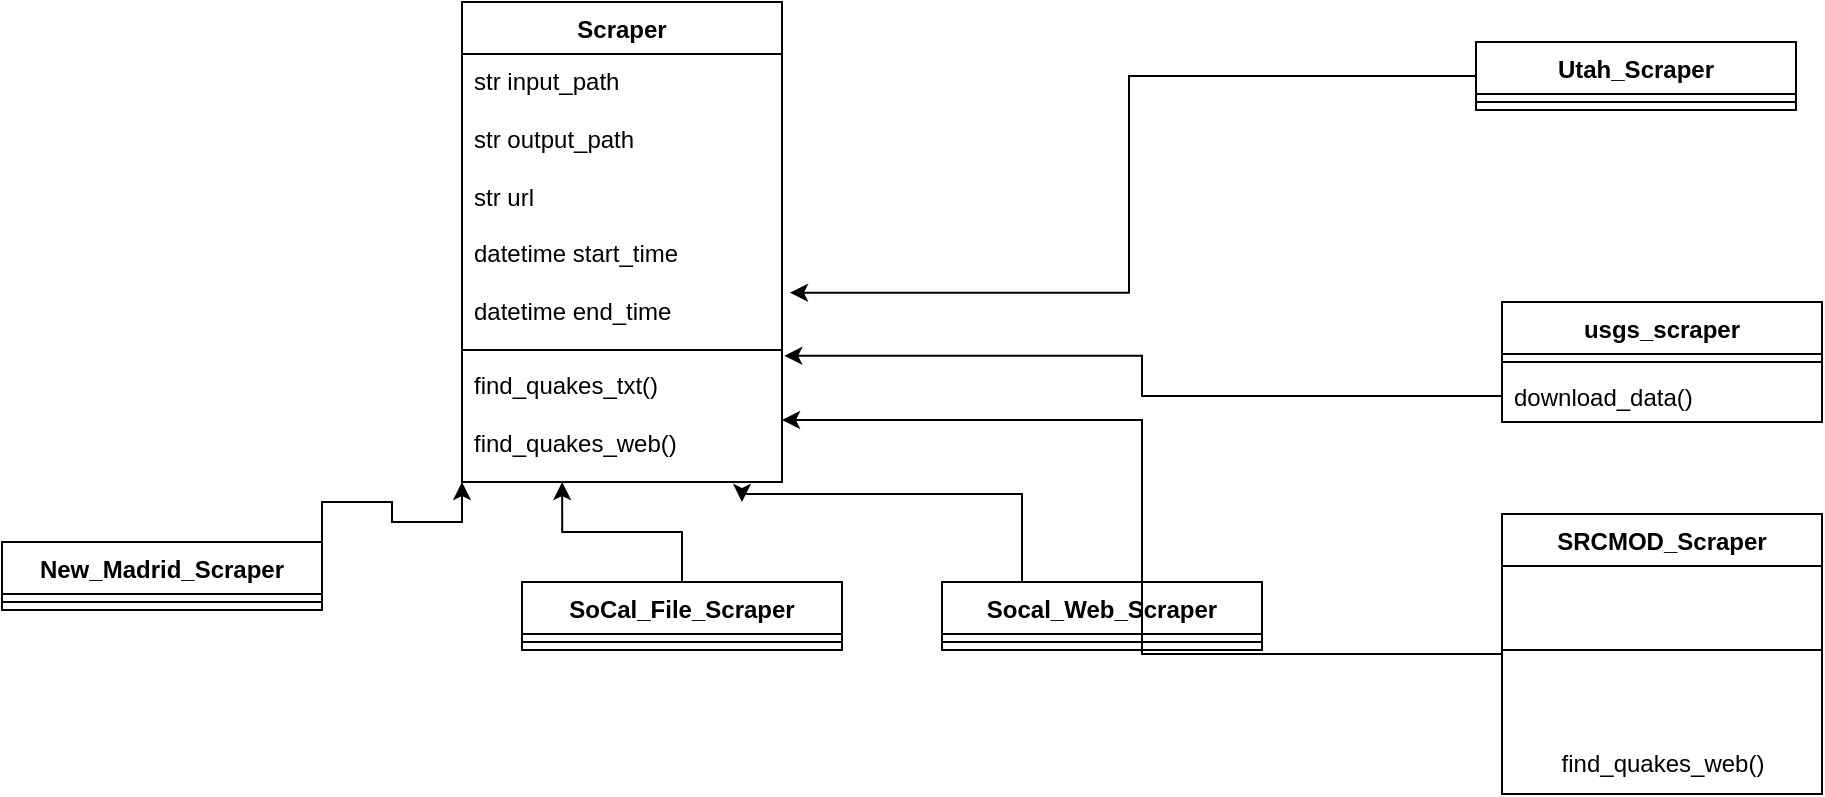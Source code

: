 <mxfile version="22.1.0" type="device">
  <diagram id="C5RBs43oDa-KdzZeNtuy" name="Page-1">
    <mxGraphModel dx="852" dy="362" grid="1" gridSize="10" guides="1" tooltips="1" connect="1" arrows="1" fold="1" page="1" pageScale="1" pageWidth="827" pageHeight="1169" math="0" shadow="0">
      <root>
        <mxCell id="WIyWlLk6GJQsqaUBKTNV-0" />
        <mxCell id="WIyWlLk6GJQsqaUBKTNV-1" parent="WIyWlLk6GJQsqaUBKTNV-0" />
        <mxCell id="3KwqzBa-xgWdb9UUvndb-4" value="Scraper" style="swimlane;fontStyle=1;align=center;verticalAlign=top;childLayout=stackLayout;horizontal=1;startSize=26;horizontalStack=0;resizeParent=1;resizeParentMax=0;resizeLast=0;collapsible=1;marginBottom=0;whiteSpace=wrap;html=1;" parent="WIyWlLk6GJQsqaUBKTNV-1" vertex="1">
          <mxGeometry x="320" y="50" width="160" height="240" as="geometry" />
        </mxCell>
        <mxCell id="3KwqzBa-xgWdb9UUvndb-5" value="str input_path&lt;br&gt;&lt;br&gt;str output_path&lt;br&gt;&lt;br&gt;str url&lt;br&gt;&lt;br&gt;datetime start_time&lt;br&gt;&lt;br&gt;datetime end_time" style="text;strokeColor=none;fillColor=none;align=left;verticalAlign=top;spacingLeft=4;spacingRight=4;overflow=hidden;rotatable=0;points=[[0,0.5],[1,0.5]];portConstraint=eastwest;whiteSpace=wrap;html=1;" parent="3KwqzBa-xgWdb9UUvndb-4" vertex="1">
          <mxGeometry y="26" width="160" height="144" as="geometry" />
        </mxCell>
        <mxCell id="3KwqzBa-xgWdb9UUvndb-6" value="" style="line;strokeWidth=1;fillColor=none;align=left;verticalAlign=middle;spacingTop=-1;spacingLeft=3;spacingRight=3;rotatable=0;labelPosition=right;points=[];portConstraint=eastwest;strokeColor=inherit;" parent="3KwqzBa-xgWdb9UUvndb-4" vertex="1">
          <mxGeometry y="170" width="160" height="8" as="geometry" />
        </mxCell>
        <mxCell id="3KwqzBa-xgWdb9UUvndb-7" value="find_quakes_txt()&lt;br&gt;&lt;br&gt;find_quakes_web()" style="text;strokeColor=none;fillColor=none;align=left;verticalAlign=top;spacingLeft=4;spacingRight=4;overflow=hidden;rotatable=0;points=[[0,0.5],[1,0.5]];portConstraint=eastwest;whiteSpace=wrap;html=1;" parent="3KwqzBa-xgWdb9UUvndb-4" vertex="1">
          <mxGeometry y="178" width="160" height="62" as="geometry" />
        </mxCell>
        <mxCell id="X-QPgYA0JpkPh_xBJa22-11" style="edgeStyle=orthogonalEdgeStyle;rounded=0;orthogonalLoop=1;jettySize=auto;html=1;exitX=1;exitY=0;exitDx=0;exitDy=0;entryX=0;entryY=1;entryDx=0;entryDy=0;" edge="1" parent="WIyWlLk6GJQsqaUBKTNV-1" source="X-QPgYA0JpkPh_xBJa22-7" target="3KwqzBa-xgWdb9UUvndb-4">
          <mxGeometry relative="1" as="geometry" />
        </mxCell>
        <mxCell id="X-QPgYA0JpkPh_xBJa22-7" value="New_Madrid_Scraper" style="swimlane;fontStyle=1;align=center;verticalAlign=top;childLayout=stackLayout;horizontal=1;startSize=26;horizontalStack=0;resizeParent=1;resizeParentMax=0;resizeLast=0;collapsible=1;marginBottom=0;whiteSpace=wrap;html=1;" vertex="1" parent="WIyWlLk6GJQsqaUBKTNV-1">
          <mxGeometry x="90" y="320" width="160" height="34" as="geometry" />
        </mxCell>
        <mxCell id="X-QPgYA0JpkPh_xBJa22-9" value="" style="line;strokeWidth=1;fillColor=none;align=left;verticalAlign=middle;spacingTop=-1;spacingLeft=3;spacingRight=3;rotatable=0;labelPosition=right;points=[];portConstraint=eastwest;strokeColor=inherit;" vertex="1" parent="X-QPgYA0JpkPh_xBJa22-7">
          <mxGeometry y="26" width="160" height="8" as="geometry" />
        </mxCell>
        <mxCell id="X-QPgYA0JpkPh_xBJa22-12" value="SoCal_File_Scraper" style="swimlane;fontStyle=1;align=center;verticalAlign=top;childLayout=stackLayout;horizontal=1;startSize=26;horizontalStack=0;resizeParent=1;resizeParentMax=0;resizeLast=0;collapsible=1;marginBottom=0;whiteSpace=wrap;html=1;" vertex="1" parent="WIyWlLk6GJQsqaUBKTNV-1">
          <mxGeometry x="350" y="340" width="160" height="34" as="geometry" />
        </mxCell>
        <mxCell id="X-QPgYA0JpkPh_xBJa22-14" value="" style="line;strokeWidth=1;fillColor=none;align=left;verticalAlign=middle;spacingTop=-1;spacingLeft=3;spacingRight=3;rotatable=0;labelPosition=right;points=[];portConstraint=eastwest;strokeColor=inherit;" vertex="1" parent="X-QPgYA0JpkPh_xBJa22-12">
          <mxGeometry y="26" width="160" height="8" as="geometry" />
        </mxCell>
        <mxCell id="X-QPgYA0JpkPh_xBJa22-16" style="edgeStyle=orthogonalEdgeStyle;rounded=0;orthogonalLoop=1;jettySize=auto;html=1;exitX=0.5;exitY=0;exitDx=0;exitDy=0;entryX=0.313;entryY=1;entryDx=0;entryDy=0;entryPerimeter=0;" edge="1" parent="WIyWlLk6GJQsqaUBKTNV-1" source="X-QPgYA0JpkPh_xBJa22-12" target="3KwqzBa-xgWdb9UUvndb-7">
          <mxGeometry relative="1" as="geometry" />
        </mxCell>
        <mxCell id="X-QPgYA0JpkPh_xBJa22-17" value="Socal_Web_Scraper" style="swimlane;fontStyle=1;align=center;verticalAlign=top;childLayout=stackLayout;horizontal=1;startSize=26;horizontalStack=0;resizeParent=1;resizeParentMax=0;resizeLast=0;collapsible=1;marginBottom=0;whiteSpace=wrap;html=1;" vertex="1" parent="WIyWlLk6GJQsqaUBKTNV-1">
          <mxGeometry x="560" y="340" width="160" height="34" as="geometry" />
        </mxCell>
        <mxCell id="X-QPgYA0JpkPh_xBJa22-19" value="" style="line;strokeWidth=1;fillColor=none;align=left;verticalAlign=middle;spacingTop=-1;spacingLeft=3;spacingRight=3;rotatable=0;labelPosition=right;points=[];portConstraint=eastwest;strokeColor=inherit;" vertex="1" parent="X-QPgYA0JpkPh_xBJa22-17">
          <mxGeometry y="26" width="160" height="8" as="geometry" />
        </mxCell>
        <mxCell id="X-QPgYA0JpkPh_xBJa22-21" style="edgeStyle=orthogonalEdgeStyle;rounded=0;orthogonalLoop=1;jettySize=auto;html=1;exitX=0.25;exitY=0;exitDx=0;exitDy=0;" edge="1" parent="WIyWlLk6GJQsqaUBKTNV-1" source="X-QPgYA0JpkPh_xBJa22-17">
          <mxGeometry relative="1" as="geometry">
            <mxPoint x="460" y="300" as="targetPoint" />
            <Array as="points">
              <mxPoint x="600" y="296" />
            </Array>
          </mxGeometry>
        </mxCell>
        <mxCell id="X-QPgYA0JpkPh_xBJa22-26" style="edgeStyle=orthogonalEdgeStyle;rounded=0;orthogonalLoop=1;jettySize=auto;html=1;exitX=0;exitY=0.5;exitDx=0;exitDy=0;entryX=1;entryY=0.5;entryDx=0;entryDy=0;" edge="1" parent="WIyWlLk6GJQsqaUBKTNV-1" source="X-QPgYA0JpkPh_xBJa22-22" target="3KwqzBa-xgWdb9UUvndb-7">
          <mxGeometry relative="1" as="geometry" />
        </mxCell>
        <mxCell id="X-QPgYA0JpkPh_xBJa22-22" value="SRCMOD_Scraper" style="swimlane;fontStyle=1;align=center;verticalAlign=top;childLayout=stackLayout;horizontal=1;startSize=26;horizontalStack=0;resizeParent=1;resizeParentMax=0;resizeLast=0;collapsible=1;marginBottom=0;whiteSpace=wrap;html=1;" vertex="1" parent="WIyWlLk6GJQsqaUBKTNV-1">
          <mxGeometry x="840" y="306" width="160" height="140" as="geometry" />
        </mxCell>
        <mxCell id="X-QPgYA0JpkPh_xBJa22-24" value="" style="line;strokeWidth=1;fillColor=none;align=left;verticalAlign=middle;spacingTop=-1;spacingLeft=3;spacingRight=3;rotatable=0;labelPosition=right;points=[];portConstraint=eastwest;strokeColor=inherit;" vertex="1" parent="X-QPgYA0JpkPh_xBJa22-22">
          <mxGeometry y="26" width="160" height="84" as="geometry" />
        </mxCell>
        <mxCell id="X-QPgYA0JpkPh_xBJa22-27" value="find_quakes_web()" style="text;html=1;align=center;verticalAlign=middle;resizable=0;points=[];autosize=1;strokeColor=none;fillColor=none;" vertex="1" parent="X-QPgYA0JpkPh_xBJa22-22">
          <mxGeometry y="110" width="160" height="30" as="geometry" />
        </mxCell>
        <mxCell id="X-QPgYA0JpkPh_xBJa22-29" value="usgs_scraper" style="swimlane;fontStyle=1;align=center;verticalAlign=top;childLayout=stackLayout;horizontal=1;startSize=26;horizontalStack=0;resizeParent=1;resizeParentMax=0;resizeLast=0;collapsible=1;marginBottom=0;whiteSpace=wrap;html=1;" vertex="1" parent="WIyWlLk6GJQsqaUBKTNV-1">
          <mxGeometry x="840" y="200" width="160" height="60" as="geometry" />
        </mxCell>
        <mxCell id="X-QPgYA0JpkPh_xBJa22-31" value="" style="line;strokeWidth=1;fillColor=none;align=left;verticalAlign=middle;spacingTop=-1;spacingLeft=3;spacingRight=3;rotatable=0;labelPosition=right;points=[];portConstraint=eastwest;strokeColor=inherit;" vertex="1" parent="X-QPgYA0JpkPh_xBJa22-29">
          <mxGeometry y="26" width="160" height="8" as="geometry" />
        </mxCell>
        <mxCell id="X-QPgYA0JpkPh_xBJa22-32" value="download_data()" style="text;strokeColor=none;fillColor=none;align=left;verticalAlign=top;spacingLeft=4;spacingRight=4;overflow=hidden;rotatable=0;points=[[0,0.5],[1,0.5]];portConstraint=eastwest;whiteSpace=wrap;html=1;" vertex="1" parent="X-QPgYA0JpkPh_xBJa22-29">
          <mxGeometry y="34" width="160" height="26" as="geometry" />
        </mxCell>
        <mxCell id="X-QPgYA0JpkPh_xBJa22-33" style="edgeStyle=orthogonalEdgeStyle;rounded=0;orthogonalLoop=1;jettySize=auto;html=1;exitX=0;exitY=0.5;exitDx=0;exitDy=0;entryX=1.007;entryY=-0.018;entryDx=0;entryDy=0;entryPerimeter=0;" edge="1" parent="WIyWlLk6GJQsqaUBKTNV-1" source="X-QPgYA0JpkPh_xBJa22-32" target="3KwqzBa-xgWdb9UUvndb-7">
          <mxGeometry relative="1" as="geometry" />
        </mxCell>
        <mxCell id="X-QPgYA0JpkPh_xBJa22-34" value="Utah_Scraper" style="swimlane;fontStyle=1;align=center;verticalAlign=top;childLayout=stackLayout;horizontal=1;startSize=26;horizontalStack=0;resizeParent=1;resizeParentMax=0;resizeLast=0;collapsible=1;marginBottom=0;whiteSpace=wrap;html=1;" vertex="1" parent="WIyWlLk6GJQsqaUBKTNV-1">
          <mxGeometry x="827" y="70" width="160" height="34" as="geometry" />
        </mxCell>
        <mxCell id="X-QPgYA0JpkPh_xBJa22-36" value="" style="line;strokeWidth=1;fillColor=none;align=left;verticalAlign=middle;spacingTop=-1;spacingLeft=3;spacingRight=3;rotatable=0;labelPosition=right;points=[];portConstraint=eastwest;strokeColor=inherit;" vertex="1" parent="X-QPgYA0JpkPh_xBJa22-34">
          <mxGeometry y="26" width="160" height="8" as="geometry" />
        </mxCell>
        <mxCell id="X-QPgYA0JpkPh_xBJa22-38" style="edgeStyle=orthogonalEdgeStyle;rounded=0;orthogonalLoop=1;jettySize=auto;html=1;exitX=0;exitY=0.5;exitDx=0;exitDy=0;entryX=1.025;entryY=0.829;entryDx=0;entryDy=0;entryPerimeter=0;" edge="1" parent="WIyWlLk6GJQsqaUBKTNV-1" source="X-QPgYA0JpkPh_xBJa22-34" target="3KwqzBa-xgWdb9UUvndb-5">
          <mxGeometry relative="1" as="geometry" />
        </mxCell>
      </root>
    </mxGraphModel>
  </diagram>
</mxfile>

